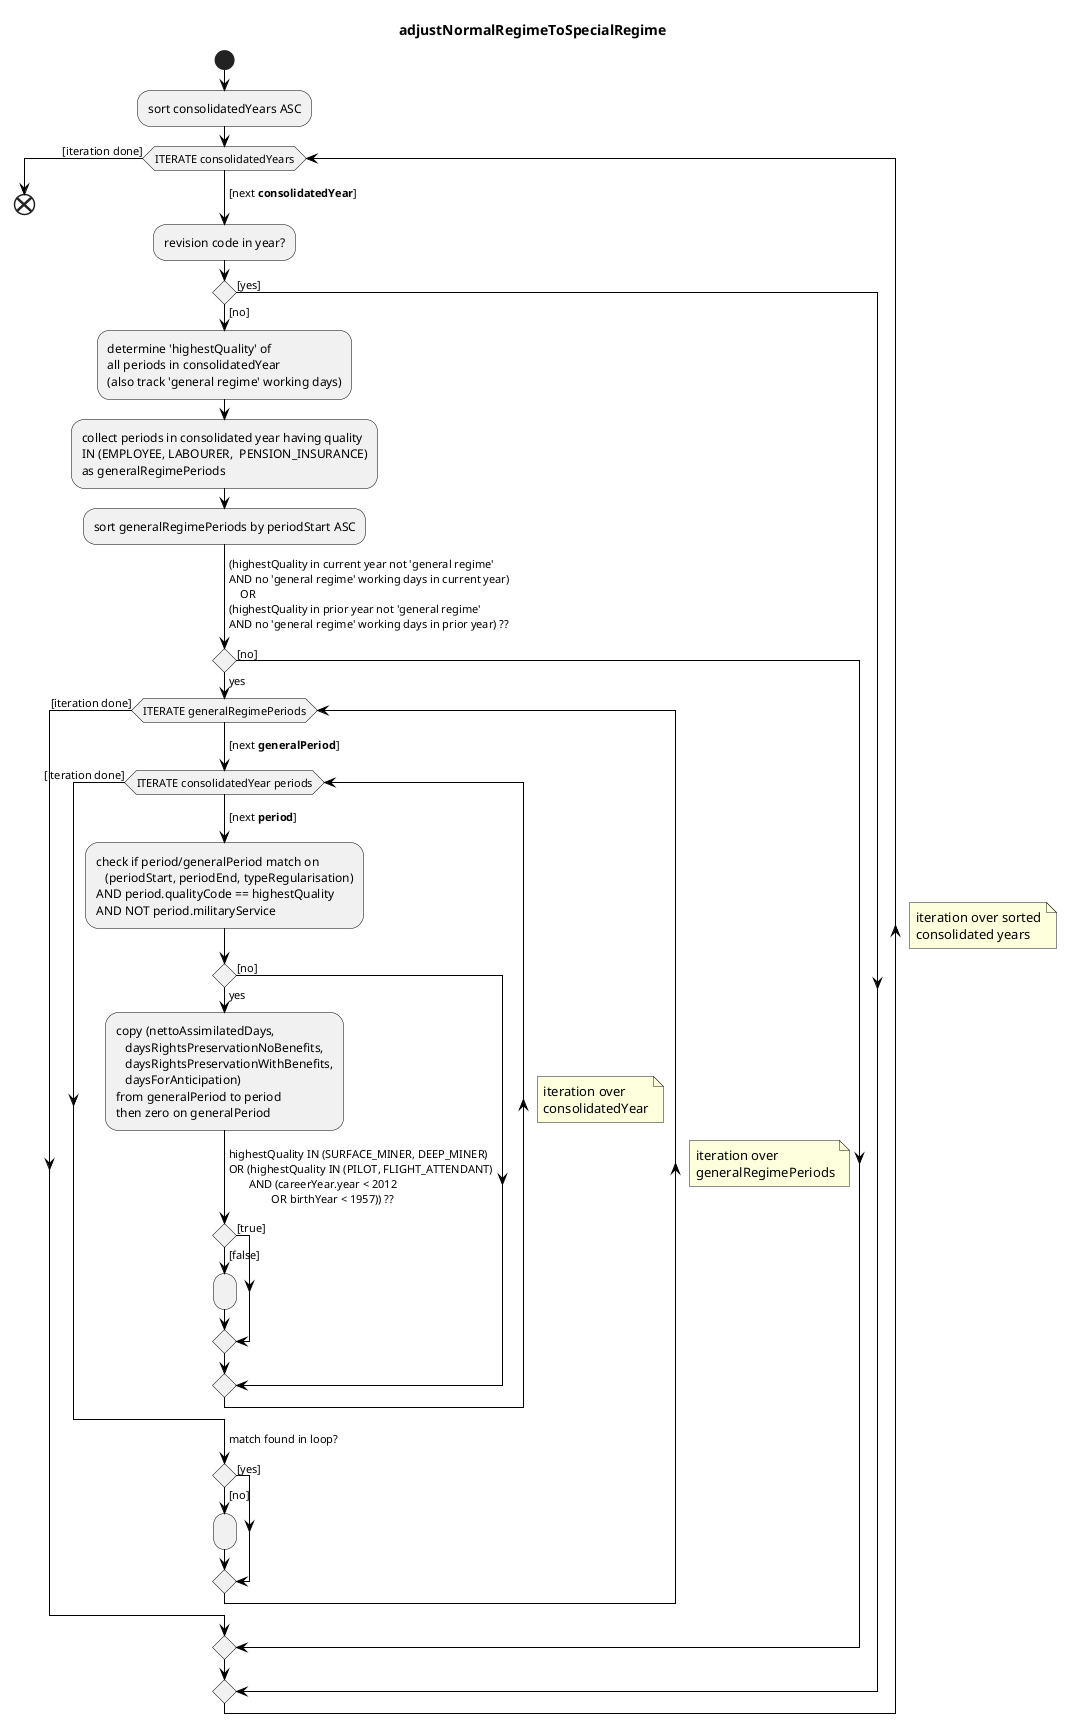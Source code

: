 {
  "sha1": "gre6s6ksjri40a5oma4t63nc2x2ngf0",
  "insertion": {
    "when": "2024-06-01T09:03:08.234Z",
    "user": "plantuml@gmail.com"
  }
}
@startuml
skinparam activity {
/'BackgroundColor Yellow'/
BorderColor black
ArrowColor black
}
skinparam shadowing false
/'skinparam backgroundColor white/PaleGreen '/
title adjustNormalRegimeToSpecialRegime
start
:sort consolidatedYears ASC;
while (ITERATE consolidatedYears) is (\n[next <b>consolidatedYear</b>])
  floating note right: iteration over sorted\nconsolidated years
  :revision code in year?;
  if () then ([no])
    :determine 'highestQuality' of\nall periods in consolidatedYear\n(also track 'general regime' working days);
    :collect periods in consolidated year having quality\nIN (EMPLOYEE, LABOURER,  PENSION_INSURANCE)\nas generalRegimePeriods;
    :sort generalRegimePeriods by periodStart ASC;
    -> <U+0028>highestQuality in current year not 'general regime'\nAND no 'general regime' working days in current year<U+0029>\n    OR\n<U+0028>highestQuality in prior year not 'general regime'\nAND no 'general regime' working days in prior year<U+0029> ??;
    if () then (yes)
    while (ITERATE generalRegimePeriods) is (\n[next <b>generalPeriod</b>])
      floating note right: iteration over\ngeneralRegimePeriods
      while (ITERATE consolidatedYear periods) is (\n[next <b>period</b>])
        floating note right: iteration over\nconsolidatedYear
        :check if period/generalPeriod match on\n   <U+0028>periodStart, periodEnd, typeRegularisation<U+0029>\nAND period.qualityCode == highestQuality\nAND NOT period.militaryService;
        if () then (yes)
          :copy <U+0028>nettoAssimilatedDays,\n   daysRightsPreservationNoBenefits,\n   daysRightsPreservationWithBenefits,\n   daysForAnticipation<U+0029>\nfrom generalPeriod to period\nthen zero on generalPeriod;
          -> highestQuality IN <U+0028>SURFACE_MINER, DEEP_MINER<U+0029>\nOR <U+0028>highestQuality IN <U+0028>PILOT, FLIGHT_ATTENDANT<U+0029>\n       AND <U+0028>careerYear.year < 2012\n               OR birthYear < 1957<U+0029><U+0029> ??;
          if () then ([false])
            :;
          else ([true])
          endif
        else ([no])
        endif
      endwhile ([iteration done])
      -> match found in loop?;
      if () then ([no])
        :;
      else ([yes])
      endif
    endwhile ([iteration done])
    else ([no])
    endif
  else ([yes])
  endif
endwhile ([iteration done])
end
@enduml
